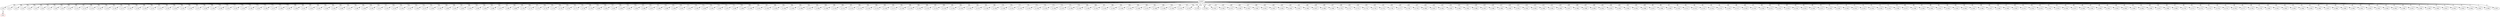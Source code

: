 strict digraph G {
  1 [ label="(0,307)" ];
  2 [ label="(1,0)" ];
  3 [ label="(1,1)" ];
  4 [ label="(1,2)" ];
  5 [ label="(1,3)" ];
  6 [ label="(1,4)" ];
  7 [ label="(1,5)" ];
  8 [ label="(1,6)" ];
  9 [ label="(1,7)" ];
  10 [ label="(1,8)" ];
  11 [ label="(1,9)" ];
  12 [ label="(1,10)" ];
  13 [ label="(1,11)" ];
  14 [ label="(1,12)" ];
  15 [ label="(1,13)" ];
  16 [ label="(1,14)" ];
  17 [ label="(1,15)" ];
  18 [ label="(1,16)" ];
  19 [ label="(1,17)" ];
  20 [ label="(1,18)" ];
  21 [ label="(1,19)" ];
  22 [ label="(1,20)" ];
  23 [ label="(1,21)" ];
  24 [ label="(1,22)" ];
  25 [ label="(1,23)" ];
  26 [ label="(1,24)" ];
  27 [ label="(1,25)" ];
  28 [ label="(1,26)" ];
  29 [ label="(1,27)" ];
  30 [ label="(1,28)" ];
  31 [ label="(1,29)" ];
  32 [ label="(1,30)" ];
  33 [ label="(1,31)" ];
  34 [ label="(1,32)" ];
  35 [ label="(1,33)" ];
  36 [ label="(1,34)" ];
  37 [ label="(1,35)" ];
  38 [ label="(1,36)" ];
  39 [ label="(1,37)" ];
  40 [ label="(1,38)" ];
  41 [ label="(1,39)" ];
  42 [ label="(1,40)" ];
  43 [ label="(1,41)" ];
  44 [ label="(1,42)" ];
  45 [ label="(1,43)" ];
  46 [ label="(1,44)" ];
  47 [ label="(1,45)" ];
  48 [ label="(1,46)" ];
  49 [ label="(1,47)" ];
  50 [ label="(1,48)" ];
  51 [ label="(1,49)" ];
  52 [ label="(1,50)" ];
  53 [ label="(1,51)" ];
  54 [ label="(1,52)" ];
  55 [ label="(1,53)" ];
  56 [ label="(1,54)" ];
  57 [ label="(1,55)" ];
  58 [ label="(1,56)" ];
  59 [ label="(1,57)" ];
  60 [ label="(1,58)" ];
  61 [ label="(1,59)" ];
  62 [ label="(1,60)" ];
  63 [ label="(1,61)" ];
  64 [ label="(1,62)" ];
  65 [ label="(1,63)" ];
  66 [ label="(1,64)" ];
  67 [ label="(1,65)" ];
  68 [ label="(1,66)" ];
  69 [ label="(1,67)" ];
  70 [ label="(1,68)" ];
  71 [ label="(1,69)" ];
  72 [ label="(1,70)" ];
  73 [ label="(1,71)" ];
  74 [ label="(1,72)" ];
  75 [ label="(1,73)" ];
  76 [ label="(1,74)" ];
  77 [ label="(1,75)" ];
  78 [ label="(1,76)" ];
  79 [ label="(1,77)" ];
  80 [ label="(1,78)" ];
  81 [ label="(1,79)" ];
  82 [ label="(1,80)" ];
  83 [ label="(1,81)" ];
  84 [ label="(1,82)" ];
  85 [ label="(1,83)" ];
  86 [ label="(1,84)" ];
  87 [ label="(1,85)" ];
  88 [ label="(1,86)" ];
  89 [ label="(1,87)" ];
  90 [ label="(1,88)" ];
  91 [ label="(1,89)" ];
  92 [ label="(1,90)" ];
  93 [ label="(1,91)" ];
  94 [ label="(1,92)" ];
  95 [ label="(1,93)" ];
  96 [ label="(1,94)" ];
  97 [ label="(1,95)" ];
  98 [ label="(1,96)" ];
  99 [ label="(1,97)" ];
  100 [ label="(1,98)" ];
  101 [ label="(1,99)" ];
  102 [ label="(1,100)" ];
  103 [ label="(1,101)" ];
  104 [ label="(1,102)" ];
  105 [ label="(1,103)" ];
  106 [ label="(1,104)" ];
  107 [ label="(1,105)" ];
  108 [ label="(1,106)" ];
  109 [ label="(1,107)" ];
  110 [ label="(1,108)" ];
  111 [ label="(1,109)" ];
  112 [ label="(1,110)" ];
  113 [ label="(1,111)" ];
  114 [ label="(1,112)" ];
  115 [ label="(1,113)" ];
  116 [ label="(1,114)" ];
  117 [ label="(1,115)" ];
  118 [ label="(1,116)" ];
  119 [ label="(1,117)" ];
  120 [ label="(1,118)" ];
  121 [ label="(1,119)" ];
  122 [ label="(1,120)" ];
  123 [ label="(1,121)" ];
  124 [ label="(1,122)" ];
  125 [ label="(1,123)" ];
  126 [ label="(1,124)" ];
  127 [ label="(1,125)" ];
  128 [ label="(1,126)" ];
  129 [ label="(1,127)" ];
  130 [ label="(1,128)" ];
  131 [ label="(1,129)" ];
  132 [ label="(1,130)" ];
  133 [ label="(1,131)" ];
  134 [ label="(1,132)" ];
  135 [ label="(1,133)" ];
  136 [ label="(1,134)" ];
  137 [ label="(1,135)" ];
  138 [ label="(1,136)" ];
  139 [ label="(1,137)" ];
  140 [ label="(1,138)" ];
  141 [ label="(1,139)" ];
  142 [ label="(1,140)" ];
  143 [ label="(1,141)" ];
  144 [ label="(1,142)" ];
  145 [ label="(1,143)" ];
  146 [ label="(1,144)" ];
  147 [ label="(1,145)" ];
  148 [ label="(1,146)" ];
  149 [ label="(1,147)" ];
  150 [ label="(1,148)" ];
  151 [ label="(1,149)" ];
  152 [ label="(1,150)" ];
  153 [ label="(1,151)" ];
  154 [ label="(1,152)" ];
  155 [ label="(1,153)" ];
  156 [ label="(1,154)" ];
  157 [ label="(1,155)" ];
  158 [ label="(1,156)" ];
  159 [ label="(1,157)" ];
  160 [ label="(1,158)" ];
  161 [ label="(1,159)" ];
  162 [ label="(1,160)" ];
  163 [ label="(1,161)" ];
  164 [ label="(1,162)" ];
  165 [ label="(1,163)" ];
  166 [ label="(1,164)" ];
  167 [ label="(1,165)" ];
  168 [ label="(1,166)" ];
  169 [ label="(1,167)" ];
  170 [ label="(1,168)" ];
  171 [ label="(1,169)" ];
  172 [ label="(1,170)" ];
  173 [ label="(1,171)" ];
  174 [ label="(1,172)" ];
  175 [ label="(1,173)" ];
  176 [ label="(1,174)" ];
  177 [ label="(1,175)" ];
  178 [ label="(1,176)" ];
  179 [ label="(1,177)" ];
  180 [ label="(1,178)" ];
  181 [ label="(1,179)" ];
  182 [ label="(1,180)" ];
  183 [ label="(1,181)" ];
  184 [ label="(1,182)" ];
  185 [ label="(1,183)" ];
  186 [ label="(1,184)" ];
  187 [ label="(1,185)" ];
  188 [ label="(1,186)" ];
  189 [ label="(1,187)" ];
  190 [ label="(1,188)" ];
  191 [ label="(1,189)" ];
  192 [ label="(1,190)" ];
  193 [ label="(1,191)" ];
  194 [ label="(1,192)" ];
  195 [ label="(1,193)" ];
  196 [ label="(1,194)" ];
  197 [ label="(1,195)" ];
  198 [ label="(1,196)" ];
  199 [ label="(1,197)" ];
  200 [ label="(1,198)" ];
  201 [ label="(1,199)" ];
  202 [ label="(1,200)" ];
  203 [ label="(1,201)" ];
  204 [ label="(1,202)" ];
  205 [ label="(1,203)" ];
  206 [ label="(1,204)" ];
  207 [ label="(1,205)" ];
  208 [ label="(1,206)" ];
  209 [ label="(1,207)" ];
  210 [ label="(1,208)" ];
  211 [ label="(1,209)" ];
  212 [ label="(1,210)" ];
  213 [ label="(1,211)" ];
  214 [ label="(1,212)" ];
  215 [ label="(1,213)" ];
  216 [ label="(1,214)" ];
  217 [ label="(1,215)" ];
  218 [ label="(1,216)" ];
  219 [ label="(1,217)" ];
  220 [ label="(1,218)" ];
  221 [ label="(1,219)" ];
  222 [ label="(1,220)" ];
  223 [ label="(1,221)" ];
  224 [ label="(1,222)" ];
  225 [ label="(1,223)" ];
  226 [ label="(1,224)" ];
  227 [ label="(1,225)" ];
  228 [ label="(1,226)" ];
  229 [ label="(1,227)" ];
  230 [ label="(1,228)" ];
  231 [ label="(1,229)" ];
  232 [ label="(1,230)" ];
  233 [ label="(1,231)" ];
  234 [ label="(1,232)" ];
  235 [ label="(1,233)" ];
  236 [ label="(1,234)" ];
  237 [ label="(1,235)" ];
  238 [ label="(1,236)" ];
  239 [ label="(1,237)" ];
  240 [ label="(1,238)" ];
  241 [ label="(1,239)" ];
  242 [ label="(1,240)" ];
  243 [ label="(1,241)" ];
  244 [ label="(1,242)" ];
  245 [ label="(1,243)" ];
  246 [ label="(1,244)" ];
  247 [ label="(1,245)" ];
  248 [ label="(1,246)" ];
  249 [ label="(1,247)" ];
  250 [ label="(1,248)" ];
  251 [ label="(1,249)" ];
  252 [ label="(1,250)" ];
  253 [ label="(1,251)" ];
  254 [ label="(1,252)" ];
  255 [ label="(1,253)" ];
  256 [ label="(1,254)" ];
  257 [ label="(1,255)" ];
  258 [ label="(1,256)" ];
  259 [ label="(1,257)" ];
  260 [ label="(1,258)" ];
  261 [ label="(1,259)" ];
  262 [ label="(1,260)" ];
  263 [ label="(1,261)" ];
  264 [ label="(1,262)" ];
  265 [ label="(1,263)" ];
  266 [ label="(1,264)" ];
  267 [ label="(1,265)" ];
  268 [ label="(1,266)" ];
  269 [ label="(1,267)" ];
  270 [ label="(1,268)" ];
  271 [ label="(1,269)" ];
  272 [ label="(1,270)" ];
  273 [ label="(1,271)" ];
  274 [ label="(1,272)" ];
  275 [ label="(1,273)" ];
  276 [ label="(1,274)" ];
  277 [ label="(1,275)" ];
  278 [ label="(1,276)" ];
  279 [ label="(1,277)" ];
  280 [ label="(1,278)" ];
  281 [ label="(1,279)" ];
  282 [ label="(1,280)" ];
  283 [ label="(1,281)" ];
  284 [ label="(1,282)" ];
  285 [ label="(1,283)" ];
  286 [ label="(1,284)" ];
  287 [ label="(1,285)" ];
  288 [ label="(1,286)" ];
  289 [ label="(1,287)" ];
  290 [ label="(1,288)" ];
  291 [ label="(1,289)" ];
  292 [ label="(1,290)" ];
  293 [ label="(1,291)" ];
  294 [ label="(1,292)" ];
  295 [ label="(1,293)" ];
  296 [ label="(1,294)" ];
  297 [ label="(1,295)" ];
  298 [ label="(1,296)" ];
  299 [ label="(1,297)" ];
  300 [ label="(1,298)" ];
  301 [ label="(1,299)" ];
  302 [ label="(1,300)" ];
  303 [ label="(1,301)" ];
  304 [ label="(1,302)" ];
  305 [ label="(1,303)" ];
  306 [ label="(1,304)" ];
  307 [ label="(1,305)" ];
  308 [ label="(1,306)" ];
  309 [ label="(1,307)" ];
  310 [ color="red" label="(9,0)" ];
  1 -> 2 [ color="black" label="307" ];
  1 -> 3 [ color="black" label="306" ];
  1 -> 4 [ color="black" label="305" ];
  1 -> 5 [ color="black" label="304" ];
  1 -> 6 [ color="black" label="303" ];
  1 -> 7 [ color="black" label="302" ];
  1 -> 8 [ color="black" label="301" ];
  1 -> 9 [ color="black" label="300" ];
  1 -> 10 [ color="black" label="299" ];
  1 -> 11 [ color="black" label="298" ];
  1 -> 12 [ color="black" label="297" ];
  1 -> 13 [ color="black" label="296" ];
  1 -> 14 [ color="black" label="295" ];
  1 -> 15 [ color="black" label="294" ];
  1 -> 16 [ color="black" label="293" ];
  1 -> 17 [ color="black" label="292" ];
  1 -> 18 [ color="black" label="291" ];
  1 -> 19 [ color="black" label="290" ];
  1 -> 20 [ color="black" label="289" ];
  1 -> 21 [ color="black" label="288" ];
  1 -> 22 [ color="black" label="287" ];
  1 -> 23 [ color="black" label="286" ];
  1 -> 24 [ color="black" label="285" ];
  1 -> 25 [ color="black" label="284" ];
  1 -> 26 [ color="black" label="283" ];
  1 -> 27 [ color="black" label="282" ];
  1 -> 28 [ color="black" label="281" ];
  1 -> 29 [ color="black" label="280" ];
  1 -> 30 [ color="black" label="279" ];
  1 -> 31 [ color="black" label="278" ];
  1 -> 32 [ color="black" label="277" ];
  1 -> 33 [ color="black" label="276" ];
  1 -> 34 [ color="black" label="275" ];
  1 -> 35 [ color="black" label="274" ];
  1 -> 36 [ color="black" label="273" ];
  1 -> 37 [ color="black" label="272" ];
  1 -> 38 [ color="black" label="271" ];
  1 -> 39 [ color="black" label="270" ];
  1 -> 40 [ color="black" label="269" ];
  1 -> 41 [ color="black" label="268" ];
  1 -> 42 [ color="black" label="267" ];
  1 -> 43 [ color="black" label="266" ];
  1 -> 44 [ color="black" label="265" ];
  1 -> 45 [ color="black" label="264" ];
  1 -> 46 [ color="black" label="263" ];
  1 -> 47 [ color="black" label="262" ];
  1 -> 48 [ color="black" label="261" ];
  1 -> 49 [ color="black" label="260" ];
  1 -> 50 [ color="black" label="259" ];
  1 -> 51 [ color="black" label="258" ];
  1 -> 52 [ color="black" label="257" ];
  1 -> 53 [ color="black" label="256" ];
  1 -> 54 [ color="black" label="255" ];
  1 -> 55 [ color="black" label="254" ];
  1 -> 56 [ color="black" label="253" ];
  1 -> 57 [ color="black" label="252" ];
  1 -> 58 [ color="black" label="251" ];
  1 -> 59 [ color="black" label="250" ];
  1 -> 60 [ color="black" label="249" ];
  1 -> 61 [ color="black" label="248" ];
  1 -> 62 [ color="black" label="247" ];
  1 -> 63 [ color="black" label="246" ];
  1 -> 64 [ color="black" label="245" ];
  1 -> 65 [ color="black" label="244" ];
  1 -> 66 [ color="black" label="243" ];
  1 -> 67 [ color="black" label="242" ];
  1 -> 68 [ color="black" label="241" ];
  1 -> 69 [ color="black" label="240" ];
  1 -> 70 [ color="black" label="239" ];
  1 -> 71 [ color="black" label="238" ];
  1 -> 72 [ color="black" label="237" ];
  1 -> 73 [ color="black" label="236" ];
  1 -> 74 [ color="black" label="235" ];
  1 -> 75 [ color="black" label="234" ];
  1 -> 76 [ color="black" label="233" ];
  1 -> 77 [ color="black" label="232" ];
  1 -> 78 [ color="black" label="231" ];
  1 -> 79 [ color="black" label="230" ];
  1 -> 80 [ color="black" label="229" ];
  1 -> 81 [ color="black" label="228" ];
  1 -> 82 [ color="black" label="227" ];
  1 -> 83 [ color="black" label="226" ];
  1 -> 84 [ color="black" label="225" ];
  1 -> 85 [ color="black" label="224" ];
  1 -> 86 [ color="black" label="223" ];
  1 -> 87 [ color="black" label="222" ];
  1 -> 88 [ color="black" label="221" ];
  1 -> 89 [ color="black" label="220" ];
  1 -> 90 [ color="black" label="219" ];
  1 -> 91 [ color="black" label="218" ];
  1 -> 92 [ color="black" label="217" ];
  1 -> 93 [ color="black" label="216" ];
  1 -> 94 [ color="black" label="215" ];
  1 -> 95 [ color="black" label="214" ];
  1 -> 96 [ color="black" label="213" ];
  1 -> 97 [ color="black" label="212" ];
  1 -> 98 [ color="black" label="211" ];
  1 -> 99 [ color="black" label="210" ];
  1 -> 100 [ color="black" label="209" ];
  1 -> 101 [ color="black" label="208" ];
  1 -> 102 [ color="black" label="207" ];
  1 -> 103 [ color="black" label="206" ];
  1 -> 104 [ color="black" label="205" ];
  1 -> 105 [ color="black" label="204" ];
  1 -> 106 [ color="black" label="203" ];
  1 -> 107 [ color="black" label="202" ];
  1 -> 108 [ color="black" label="201" ];
  1 -> 109 [ color="black" label="200" ];
  1 -> 110 [ color="black" label="199" ];
  1 -> 111 [ color="black" label="198" ];
  1 -> 112 [ color="black" label="197" ];
  1 -> 113 [ color="black" label="196" ];
  1 -> 114 [ color="black" label="195" ];
  1 -> 115 [ color="black" label="194" ];
  1 -> 116 [ color="black" label="193" ];
  1 -> 117 [ color="black" label="192" ];
  1 -> 118 [ color="black" label="191" ];
  1 -> 119 [ color="black" label="190" ];
  1 -> 120 [ color="black" label="189" ];
  1 -> 121 [ color="black" label="188" ];
  1 -> 122 [ color="black" label="187" ];
  1 -> 123 [ color="black" label="186" ];
  1 -> 124 [ color="black" label="185" ];
  1 -> 125 [ color="black" label="184" ];
  1 -> 126 [ color="black" label="183" ];
  1 -> 127 [ color="black" label="182" ];
  1 -> 128 [ color="black" label="181" ];
  1 -> 129 [ color="black" label="180" ];
  1 -> 130 [ color="black" label="179" ];
  1 -> 131 [ color="black" label="178" ];
  1 -> 132 [ color="black" label="177" ];
  1 -> 133 [ color="black" label="176" ];
  1 -> 134 [ color="black" label="175" ];
  1 -> 135 [ color="black" label="174" ];
  1 -> 136 [ color="black" label="173" ];
  1 -> 137 [ color="black" label="172" ];
  1 -> 138 [ color="black" label="171" ];
  1 -> 139 [ color="black" label="170" ];
  1 -> 140 [ color="black" label="169" ];
  1 -> 141 [ color="black" label="168" ];
  1 -> 142 [ color="black" label="167" ];
  1 -> 143 [ color="black" label="166" ];
  1 -> 144 [ color="black" label="165" ];
  1 -> 145 [ color="black" label="164" ];
  1 -> 146 [ color="black" label="163" ];
  1 -> 147 [ color="black" label="162" ];
  1 -> 148 [ color="black" label="161" ];
  1 -> 149 [ color="black" label="160" ];
  1 -> 150 [ color="black" label="159" ];
  1 -> 151 [ color="black" label="158" ];
  1 -> 152 [ color="black" label="157" ];
  1 -> 153 [ color="black" label="156" ];
  1 -> 154 [ color="black" label="155" ];
  1 -> 155 [ color="black" label="154" ];
  1 -> 156 [ color="black" label="153" ];
  1 -> 157 [ color="black" label="152" ];
  1 -> 158 [ color="black" label="151" ];
  1 -> 159 [ color="black" label="150" ];
  1 -> 160 [ color="black" label="149" ];
  1 -> 161 [ color="black" label="148" ];
  1 -> 162 [ color="black" label="147" ];
  1 -> 163 [ color="black" label="146" ];
  1 -> 164 [ color="black" label="145" ];
  1 -> 165 [ color="black" label="144" ];
  1 -> 166 [ color="black" label="143" ];
  1 -> 167 [ color="black" label="142" ];
  1 -> 168 [ color="black" label="141" ];
  1 -> 169 [ color="black" label="140" ];
  1 -> 170 [ color="black" label="139" ];
  1 -> 171 [ color="black" label="138" ];
  1 -> 172 [ color="black" label="137" ];
  1 -> 173 [ color="black" label="136" ];
  1 -> 174 [ color="black" label="135" ];
  1 -> 175 [ color="black" label="134" ];
  1 -> 176 [ color="black" label="133" ];
  1 -> 177 [ color="black" label="132" ];
  1 -> 178 [ color="black" label="131" ];
  1 -> 179 [ color="black" label="130" ];
  1 -> 180 [ color="black" label="129" ];
  1 -> 181 [ color="black" label="128" ];
  1 -> 182 [ color="black" label="127" ];
  1 -> 183 [ color="black" label="126" ];
  1 -> 184 [ color="black" label="125" ];
  1 -> 185 [ color="black" label="124" ];
  1 -> 186 [ color="black" label="123" ];
  1 -> 187 [ color="black" label="122" ];
  1 -> 188 [ color="black" label="121" ];
  1 -> 189 [ color="black" label="120" ];
  1 -> 190 [ color="black" label="119" ];
  1 -> 191 [ color="black" label="118" ];
  1 -> 192 [ color="black" label="117" ];
  1 -> 193 [ color="black" label="116" ];
  1 -> 194 [ color="black" label="115" ];
  1 -> 195 [ color="black" label="114" ];
  1 -> 196 [ color="black" label="113" ];
  1 -> 197 [ color="black" label="112" ];
  1 -> 198 [ color="black" label="111" ];
  1 -> 199 [ color="black" label="110" ];
  1 -> 200 [ color="black" label="109" ];
  1 -> 201 [ color="black" label="108" ];
  1 -> 202 [ color="black" label="107" ];
  1 -> 203 [ color="black" label="106" ];
  1 -> 204 [ color="black" label="105" ];
  1 -> 205 [ color="black" label="104" ];
  1 -> 206 [ color="black" label="103" ];
  1 -> 207 [ color="black" label="102" ];
  1 -> 208 [ color="black" label="101" ];
  1 -> 209 [ color="black" label="100" ];
  1 -> 210 [ color="black" label="99" ];
  1 -> 211 [ color="black" label="98" ];
  1 -> 212 [ color="black" label="97" ];
  1 -> 213 [ color="black" label="96" ];
  1 -> 214 [ color="black" label="95" ];
  1 -> 215 [ color="black" label="94" ];
  1 -> 216 [ color="black" label="93" ];
  1 -> 217 [ color="black" label="92" ];
  1 -> 218 [ color="black" label="91" ];
  1 -> 219 [ color="black" label="90" ];
  1 -> 220 [ color="black" label="89" ];
  1 -> 221 [ color="black" label="88" ];
  1 -> 222 [ color="black" label="87" ];
  1 -> 223 [ color="black" label="86" ];
  1 -> 224 [ color="black" label="85" ];
  1 -> 225 [ color="black" label="84" ];
  1 -> 226 [ color="black" label="83" ];
  1 -> 227 [ color="black" label="82" ];
  1 -> 228 [ color="black" label="81" ];
  1 -> 229 [ color="black" label="80" ];
  1 -> 230 [ color="black" label="79" ];
  1 -> 231 [ color="black" label="78" ];
  1 -> 232 [ color="black" label="77" ];
  1 -> 233 [ color="black" label="76" ];
  1 -> 234 [ color="black" label="75" ];
  1 -> 235 [ color="black" label="74" ];
  1 -> 236 [ color="black" label="73" ];
  1 -> 237 [ color="black" label="72" ];
  1 -> 238 [ color="black" label="71" ];
  1 -> 239 [ color="black" label="70" ];
  1 -> 240 [ color="black" label="69" ];
  1 -> 241 [ color="black" label="68" ];
  1 -> 242 [ color="black" label="67" ];
  1 -> 243 [ color="black" label="66" ];
  1 -> 244 [ color="black" label="65" ];
  1 -> 245 [ color="black" label="64" ];
  1 -> 246 [ color="black" label="63" ];
  1 -> 247 [ color="black" label="62" ];
  1 -> 248 [ color="black" label="61" ];
  1 -> 249 [ color="black" label="60" ];
  1 -> 250 [ color="black" label="59" ];
  1 -> 251 [ color="black" label="58" ];
  1 -> 252 [ color="black" label="57" ];
  1 -> 253 [ color="black" label="56" ];
  1 -> 254 [ color="black" label="55" ];
  1 -> 255 [ color="black" label="54" ];
  1 -> 256 [ color="black" label="53" ];
  1 -> 257 [ color="black" label="52" ];
  1 -> 258 [ color="black" label="51" ];
  1 -> 259 [ color="black" label="50" ];
  1 -> 260 [ color="black" label="49" ];
  1 -> 261 [ color="black" label="48" ];
  1 -> 262 [ color="black" label="47" ];
  1 -> 263 [ color="black" label="46" ];
  1 -> 264 [ color="black" label="45" ];
  1 -> 265 [ color="black" label="44" ];
  1 -> 266 [ color="black" label="43" ];
  1 -> 267 [ color="black" label="42" ];
  1 -> 268 [ color="black" label="41" ];
  1 -> 269 [ color="black" label="40" ];
  1 -> 270 [ color="black" label="39" ];
  1 -> 271 [ color="black" label="38" ];
  1 -> 272 [ color="black" label="37" ];
  1 -> 273 [ color="black" label="36" ];
  1 -> 274 [ color="black" label="35" ];
  1 -> 275 [ color="black" label="34" ];
  1 -> 276 [ color="black" label="33" ];
  1 -> 277 [ color="black" label="32" ];
  1 -> 278 [ color="black" label="31" ];
  1 -> 279 [ color="black" label="30" ];
  1 -> 280 [ color="black" label="29" ];
  1 -> 281 [ color="black" label="28" ];
  1 -> 282 [ color="black" label="27" ];
  1 -> 283 [ color="black" label="26" ];
  1 -> 284 [ color="black" label="25" ];
  1 -> 285 [ color="black" label="24" ];
  1 -> 286 [ color="black" label="23" ];
  1 -> 287 [ color="black" label="22" ];
  1 -> 288 [ color="black" label="21" ];
  1 -> 289 [ color="black" label="20" ];
  1 -> 290 [ color="black" label="19" ];
  1 -> 291 [ color="black" label="18" ];
  1 -> 292 [ color="black" label="17" ];
  1 -> 293 [ color="black" label="16" ];
  1 -> 294 [ color="black" label="15" ];
  1 -> 295 [ color="black" label="14" ];
  1 -> 296 [ color="black" label="13" ];
  1 -> 297 [ color="black" label="12" ];
  1 -> 298 [ color="black" label="11" ];
  1 -> 299 [ color="black" label="10" ];
  1 -> 300 [ color="black" label="9" ];
  1 -> 301 [ color="black" label="8" ];
  1 -> 302 [ color="black" label="7" ];
  1 -> 303 [ color="black" label="6" ];
  1 -> 304 [ color="black" label="5" ];
  1 -> 305 [ color="black" label="4" ];
  1 -> 306 [ color="black" label="3" ];
  1 -> 307 [ color="black" label="2" ];
  1 -> 308 [ color="black" label="1" ];
  1 -> 309 [ color="black" label="0" ];
  2 -> 310 [ color="black" label="0" ];
}
